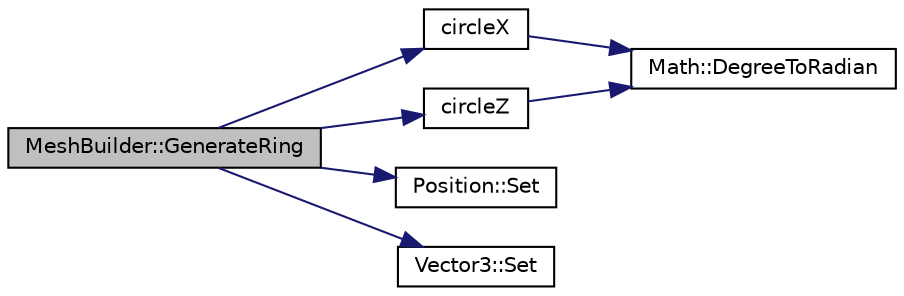 digraph "MeshBuilder::GenerateRing"
{
  bgcolor="transparent";
  edge [fontname="Helvetica",fontsize="10",labelfontname="Helvetica",labelfontsize="10"];
  node [fontname="Helvetica",fontsize="10",shape=record];
  rankdir="LR";
  Node1 [label="MeshBuilder::GenerateRing",height=0.2,width=0.4,color="black", fillcolor="grey75", style="filled", fontcolor="black"];
  Node1 -> Node2 [color="midnightblue",fontsize="10",style="solid",fontname="Helvetica"];
  Node2 [label="circleX",height=0.2,width=0.4,color="black",URL="$MeshBuilder_8cpp.html#ac51c8ffb869bfbd9e37ab788a2f28522"];
  Node2 -> Node3 [color="midnightblue",fontsize="10",style="solid",fontname="Helvetica"];
  Node3 [label="Math::DegreeToRadian",height=0.2,width=0.4,color="black",URL="$namespaceMath.html#ac04b987cc6c574a059e68cb58f58c09a",tooltip="Converts from degrees to radians. "];
  Node1 -> Node4 [color="midnightblue",fontsize="10",style="solid",fontname="Helvetica"];
  Node4 [label="circleZ",height=0.2,width=0.4,color="black",URL="$MeshBuilder_8cpp.html#a1d1b236b1108e54ef881fb7cd3a1ba6d"];
  Node4 -> Node3 [color="midnightblue",fontsize="10",style="solid",fontname="Helvetica"];
  Node1 -> Node5 [color="midnightblue",fontsize="10",style="solid",fontname="Helvetica"];
  Node5 [label="Position::Set",height=0.2,width=0.4,color="black",URL="$structPosition.html#a2919b2441baf7a2f799791d65a1cfc15"];
  Node1 -> Node6 [color="midnightblue",fontsize="10",style="solid",fontname="Helvetica"];
  Node6 [label="Vector3::Set",height=0.2,width=0.4,color="black",URL="$structVector3.html#a9c25d604bd52b162cfcb56302ef032bb",tooltip="Set the elements of this vector. "];
}
